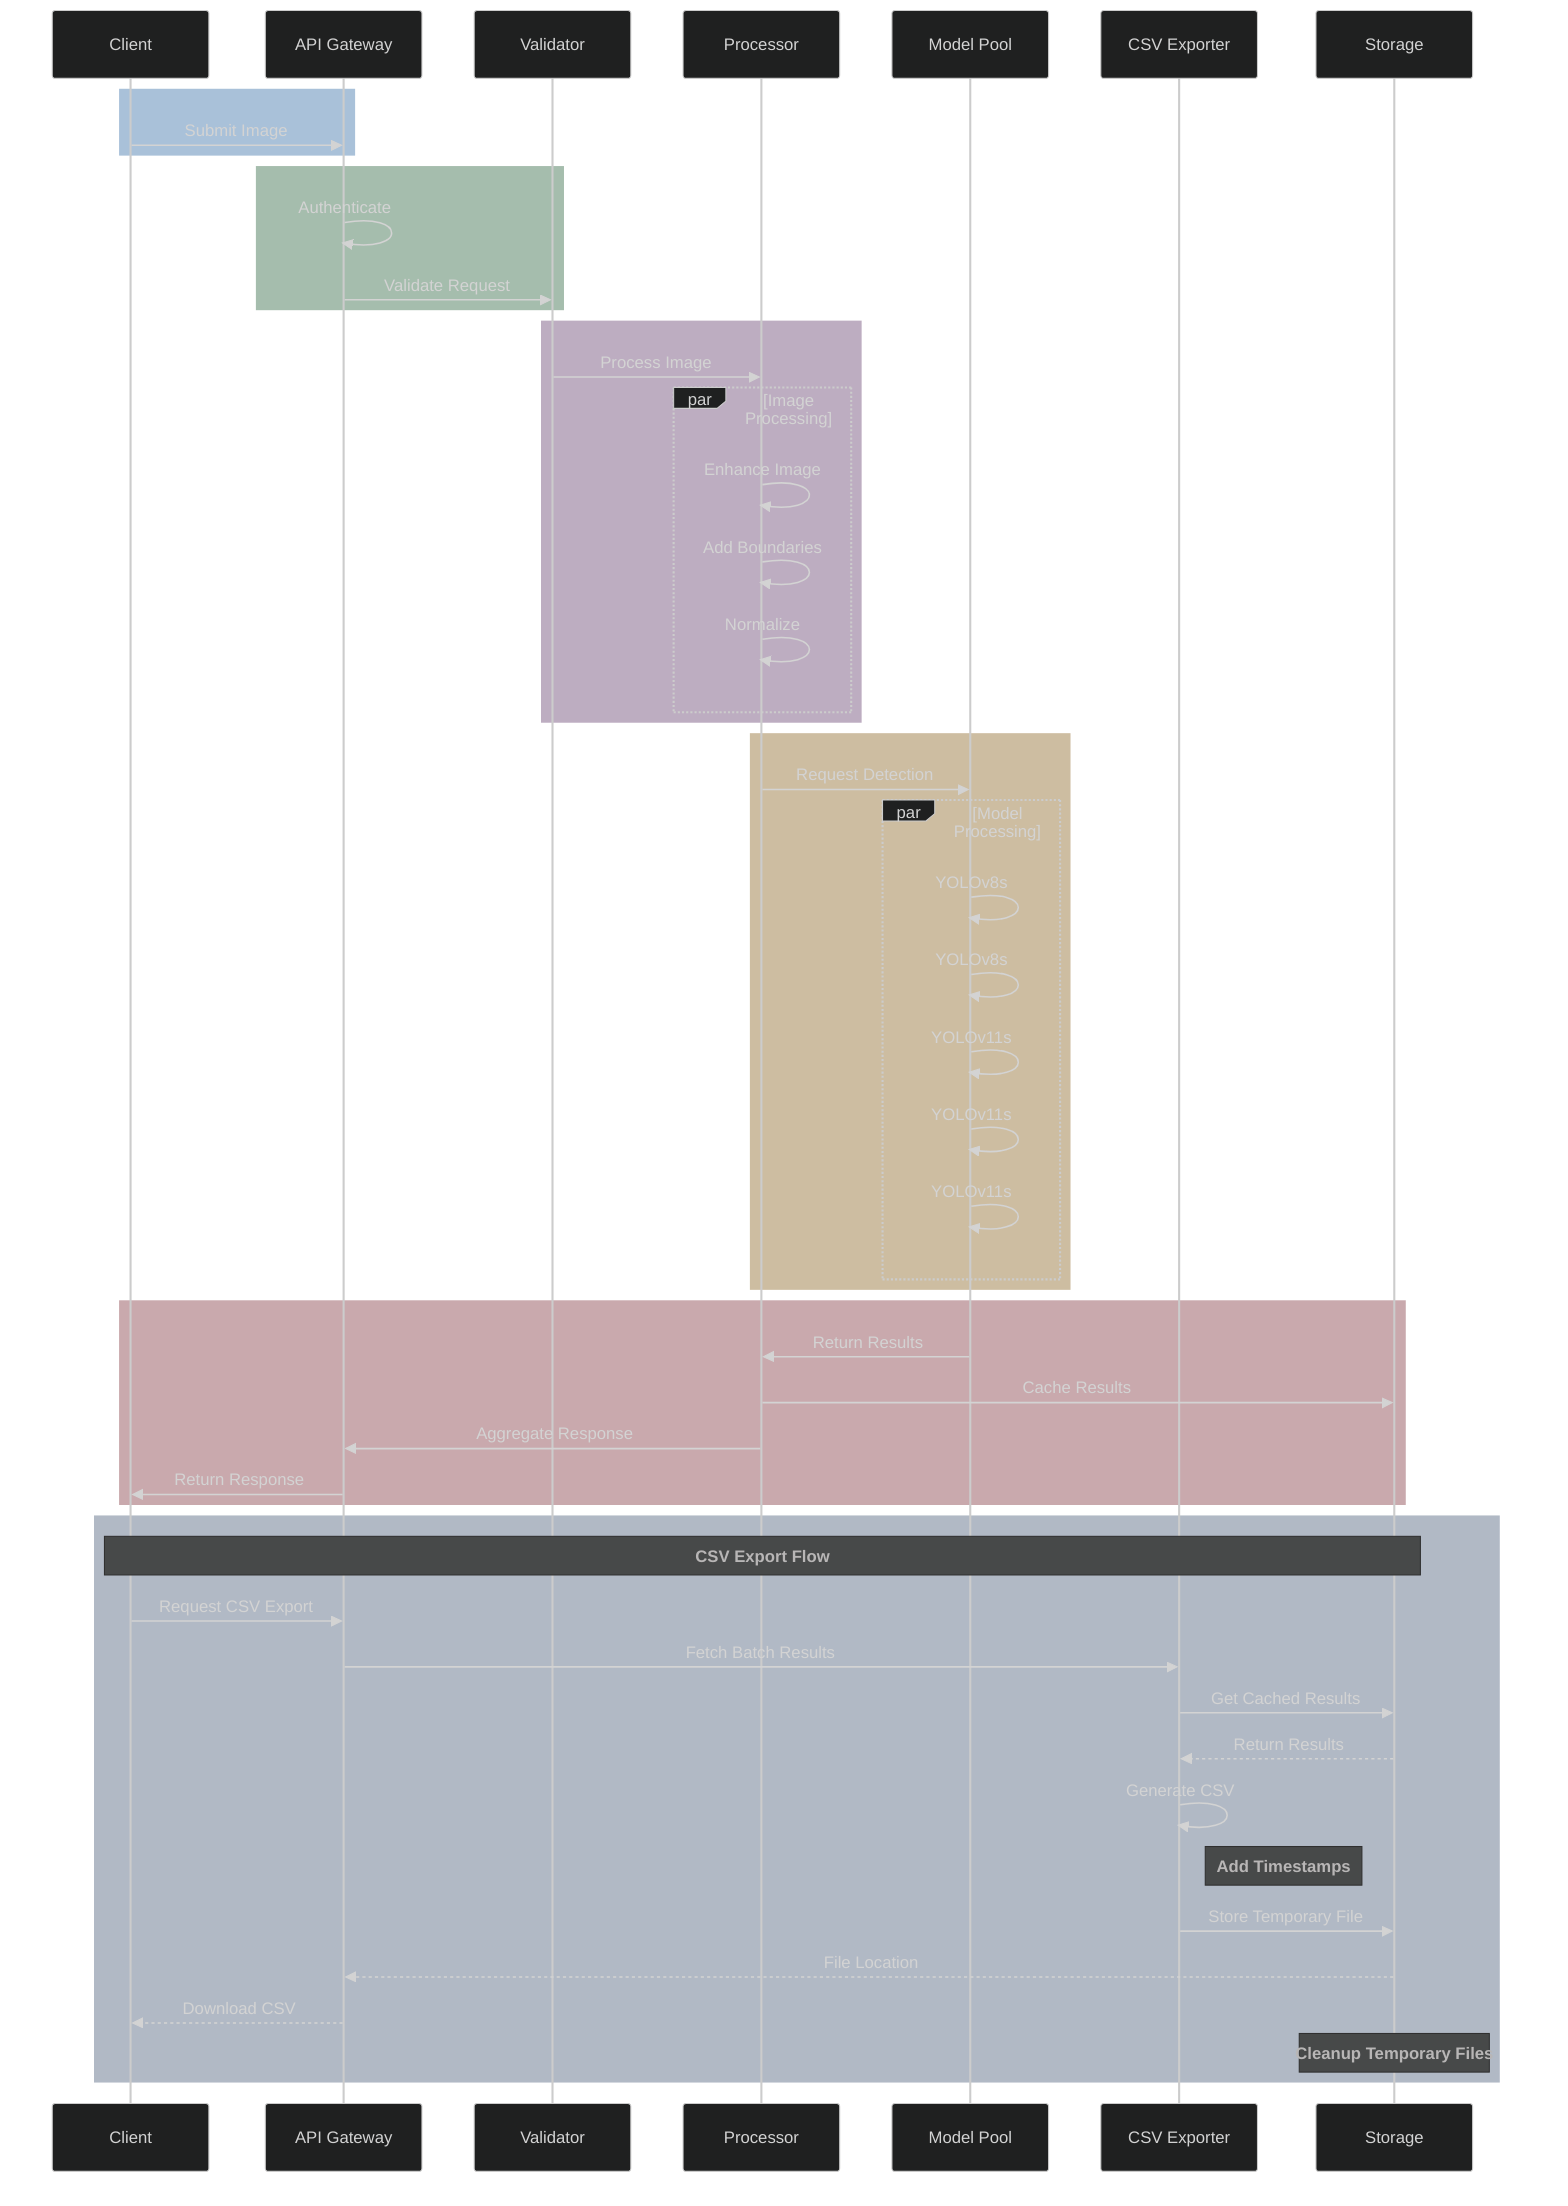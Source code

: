 %%{init:{'theme': 'dark','themeVariables': {'fontFamily': 'arial','fontSize': '22px','messageFontWeight': 'bold','noteFontWeight': 'bold'}}}%%
sequenceDiagram
    participant C as Client
    participant A as API Gateway
    participant V as Validator
    participant P as Processor
    participant M as Model Pool
    participant E as CSV Exporter
    participant S as Storage

    rect rgba(40, 100, 160, 0.4)
        C->>A: Submit Image
    end
    
    rect rgba(30, 90, 50, 0.4)
        A->>A: Authenticate
        A->>V: Validate Request
    end
    
    rect rgba(90, 50, 100, 0.4)
        V->>P: Process Image
        
        par Image Processing
            P->>P: Enhance Image
            P->>P: Add Boundaries
            P->>P: Normalize
        end
    end
    
    rect rgba(130, 90, 20, 0.4) 
        P->>M: Request Detection
        
        par Model Processing
            M->>M: YOLOv8s #1
            M->>M: YOLOv8s #2
            M->>M: YOLOv11s #1
            M->>M: YOLOv11s #2
            M->>M: YOLOv11s #3
        end
    end
    
    rect rgba(120, 40, 50, 0.4)
        M->>P: Return Results
        P->>S: Cache Results
        P->>A: Aggregate Response
        A->>C: Return Response
    end

    rect rgba(60, 80, 110, 0.4)
        Note over C,S: CSV Export Flow
        C->>A: Request CSV Export
        A->>E: Fetch Batch Results
        E->>S: Get Cached Results
        S-->>E: Return Results
        E->>E: Generate CSV
        Note right of E: Add Timestamps
        E->>S: Store Temporary File
        S-->>A: File Location
        A-->>C: Download CSV
        Note over S: Cleanup Temporary Files
    end